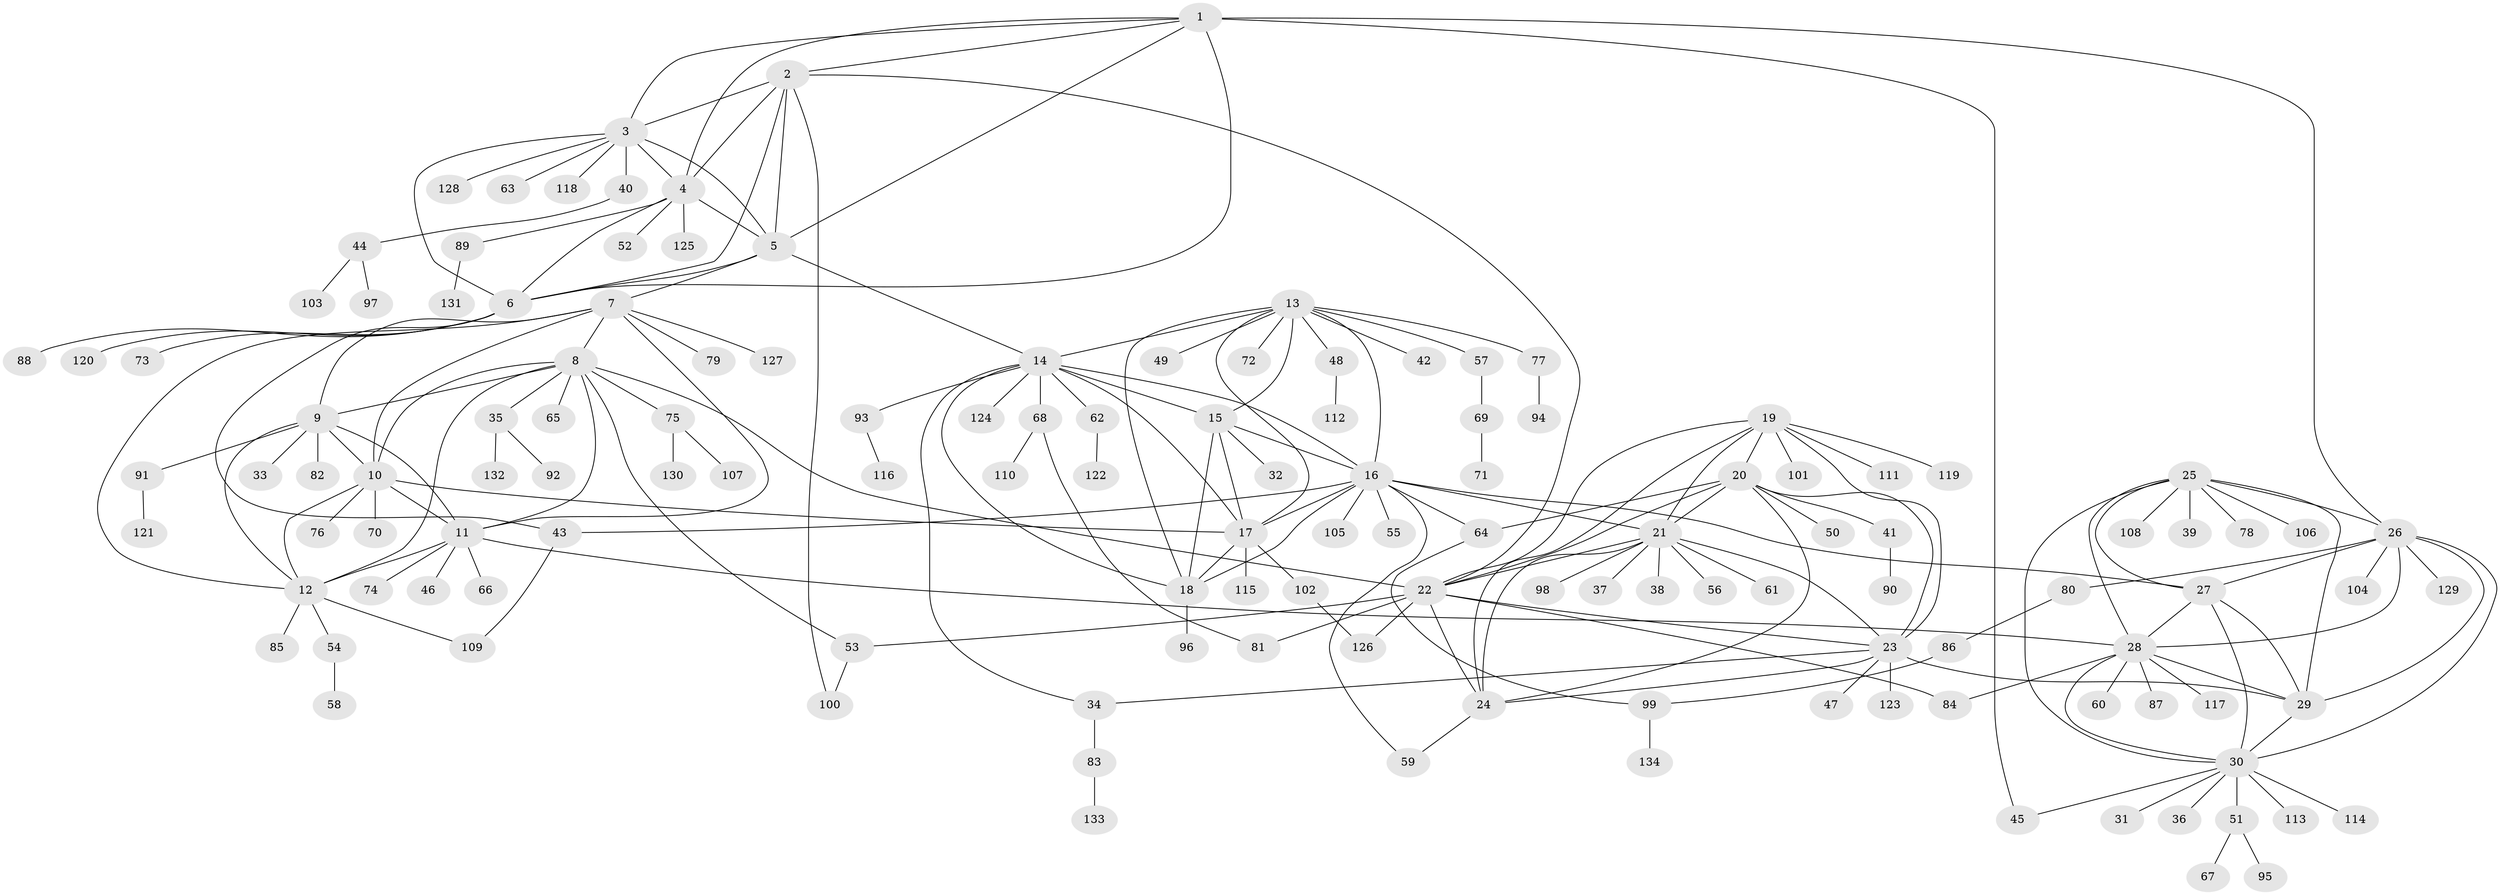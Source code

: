 // coarse degree distribution, {11: 0.014925373134328358, 8: 0.07462686567164178, 7: 0.07462686567164178, 5: 0.029850746268656716, 10: 0.014925373134328358, 6: 0.05970149253731343, 1: 0.582089552238806, 3: 0.04477611940298507, 2: 0.1044776119402985}
// Generated by graph-tools (version 1.1) at 2025/19/03/04/25 18:19:36]
// undirected, 134 vertices, 201 edges
graph export_dot {
graph [start="1"]
  node [color=gray90,style=filled];
  1;
  2;
  3;
  4;
  5;
  6;
  7;
  8;
  9;
  10;
  11;
  12;
  13;
  14;
  15;
  16;
  17;
  18;
  19;
  20;
  21;
  22;
  23;
  24;
  25;
  26;
  27;
  28;
  29;
  30;
  31;
  32;
  33;
  34;
  35;
  36;
  37;
  38;
  39;
  40;
  41;
  42;
  43;
  44;
  45;
  46;
  47;
  48;
  49;
  50;
  51;
  52;
  53;
  54;
  55;
  56;
  57;
  58;
  59;
  60;
  61;
  62;
  63;
  64;
  65;
  66;
  67;
  68;
  69;
  70;
  71;
  72;
  73;
  74;
  75;
  76;
  77;
  78;
  79;
  80;
  81;
  82;
  83;
  84;
  85;
  86;
  87;
  88;
  89;
  90;
  91;
  92;
  93;
  94;
  95;
  96;
  97;
  98;
  99;
  100;
  101;
  102;
  103;
  104;
  105;
  106;
  107;
  108;
  109;
  110;
  111;
  112;
  113;
  114;
  115;
  116;
  117;
  118;
  119;
  120;
  121;
  122;
  123;
  124;
  125;
  126;
  127;
  128;
  129;
  130;
  131;
  132;
  133;
  134;
  1 -- 2;
  1 -- 3;
  1 -- 4;
  1 -- 5;
  1 -- 6;
  1 -- 26;
  1 -- 45;
  2 -- 3;
  2 -- 4;
  2 -- 5;
  2 -- 6;
  2 -- 22;
  2 -- 100;
  3 -- 4;
  3 -- 5;
  3 -- 6;
  3 -- 40;
  3 -- 63;
  3 -- 118;
  3 -- 128;
  4 -- 5;
  4 -- 6;
  4 -- 52;
  4 -- 89;
  4 -- 125;
  5 -- 6;
  5 -- 7;
  5 -- 14;
  6 -- 43;
  6 -- 73;
  6 -- 88;
  6 -- 120;
  7 -- 8;
  7 -- 9;
  7 -- 10;
  7 -- 11;
  7 -- 12;
  7 -- 79;
  7 -- 127;
  8 -- 9;
  8 -- 10;
  8 -- 11;
  8 -- 12;
  8 -- 22;
  8 -- 35;
  8 -- 53;
  8 -- 65;
  8 -- 75;
  9 -- 10;
  9 -- 11;
  9 -- 12;
  9 -- 33;
  9 -- 82;
  9 -- 91;
  10 -- 11;
  10 -- 12;
  10 -- 17;
  10 -- 70;
  10 -- 76;
  11 -- 12;
  11 -- 28;
  11 -- 46;
  11 -- 66;
  11 -- 74;
  12 -- 54;
  12 -- 85;
  12 -- 109;
  13 -- 14;
  13 -- 15;
  13 -- 16;
  13 -- 17;
  13 -- 18;
  13 -- 42;
  13 -- 48;
  13 -- 49;
  13 -- 57;
  13 -- 72;
  13 -- 77;
  14 -- 15;
  14 -- 16;
  14 -- 17;
  14 -- 18;
  14 -- 34;
  14 -- 62;
  14 -- 68;
  14 -- 93;
  14 -- 124;
  15 -- 16;
  15 -- 17;
  15 -- 18;
  15 -- 32;
  16 -- 17;
  16 -- 18;
  16 -- 21;
  16 -- 27;
  16 -- 43;
  16 -- 55;
  16 -- 59;
  16 -- 64;
  16 -- 105;
  17 -- 18;
  17 -- 102;
  17 -- 115;
  18 -- 96;
  19 -- 20;
  19 -- 21;
  19 -- 22;
  19 -- 23;
  19 -- 24;
  19 -- 101;
  19 -- 111;
  19 -- 119;
  20 -- 21;
  20 -- 22;
  20 -- 23;
  20 -- 24;
  20 -- 41;
  20 -- 50;
  20 -- 64;
  21 -- 22;
  21 -- 23;
  21 -- 24;
  21 -- 37;
  21 -- 38;
  21 -- 56;
  21 -- 61;
  21 -- 98;
  22 -- 23;
  22 -- 24;
  22 -- 53;
  22 -- 81;
  22 -- 84;
  22 -- 126;
  23 -- 24;
  23 -- 29;
  23 -- 34;
  23 -- 47;
  23 -- 123;
  24 -- 59;
  25 -- 26;
  25 -- 27;
  25 -- 28;
  25 -- 29;
  25 -- 30;
  25 -- 39;
  25 -- 78;
  25 -- 106;
  25 -- 108;
  26 -- 27;
  26 -- 28;
  26 -- 29;
  26 -- 30;
  26 -- 80;
  26 -- 104;
  26 -- 129;
  27 -- 28;
  27 -- 29;
  27 -- 30;
  28 -- 29;
  28 -- 30;
  28 -- 60;
  28 -- 84;
  28 -- 87;
  28 -- 117;
  29 -- 30;
  30 -- 31;
  30 -- 36;
  30 -- 45;
  30 -- 51;
  30 -- 113;
  30 -- 114;
  34 -- 83;
  35 -- 92;
  35 -- 132;
  40 -- 44;
  41 -- 90;
  43 -- 109;
  44 -- 97;
  44 -- 103;
  48 -- 112;
  51 -- 67;
  51 -- 95;
  53 -- 100;
  54 -- 58;
  57 -- 69;
  62 -- 122;
  64 -- 99;
  68 -- 81;
  68 -- 110;
  69 -- 71;
  75 -- 107;
  75 -- 130;
  77 -- 94;
  80 -- 86;
  83 -- 133;
  86 -- 99;
  89 -- 131;
  91 -- 121;
  93 -- 116;
  99 -- 134;
  102 -- 126;
}
